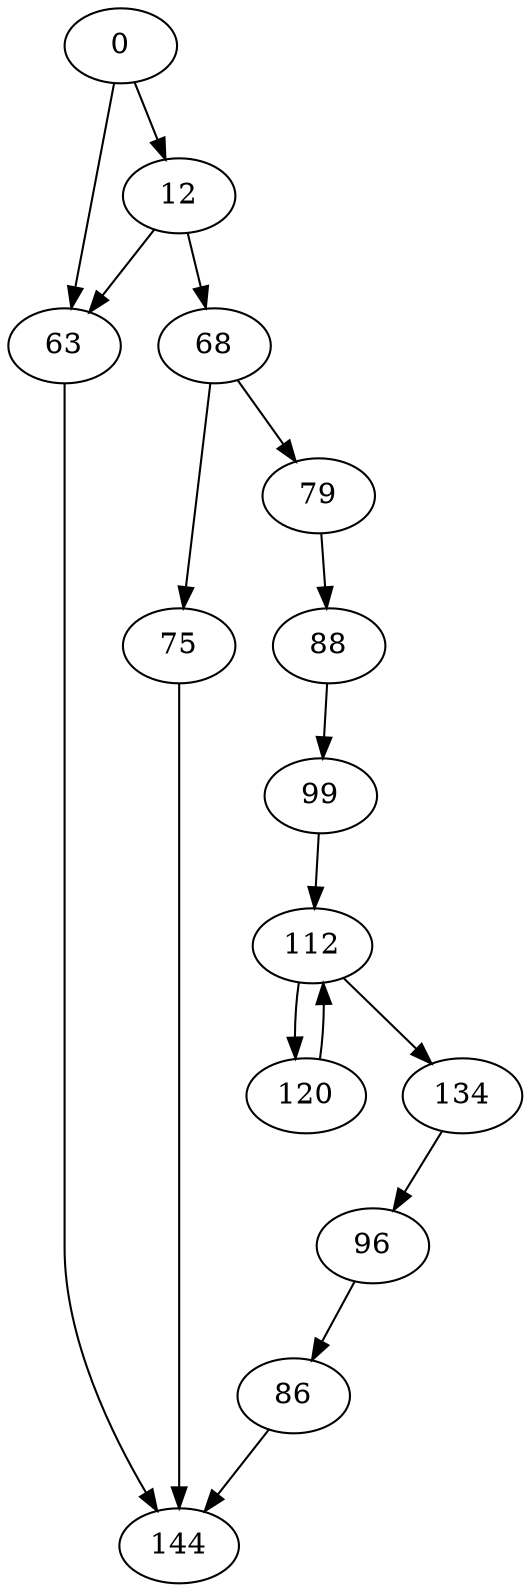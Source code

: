 digraph {
	0 [label=0]
	12 [label=12]
	63 [label=63]
	68 [label=68]
	75 [label=75]
	79 [label=79]
	86 [label=86]
	88 [label=88]
	96 [label=96]
	99 [label=99]
	112 [label=112]
	120 [label=120]
	134 [label=134]
	144 [label=144]
	0 -> 12
	0 -> 63
	12 -> 68
	12 -> 63
	63 -> 144
	68 -> 75
	68 -> 79
	75 -> 144
	79 -> 88
	86 -> 144
	88 -> 99
	96 -> 86
	99 -> 112
	112 -> 120
	112 -> 134
	120 -> 112
	134 -> 96
}

